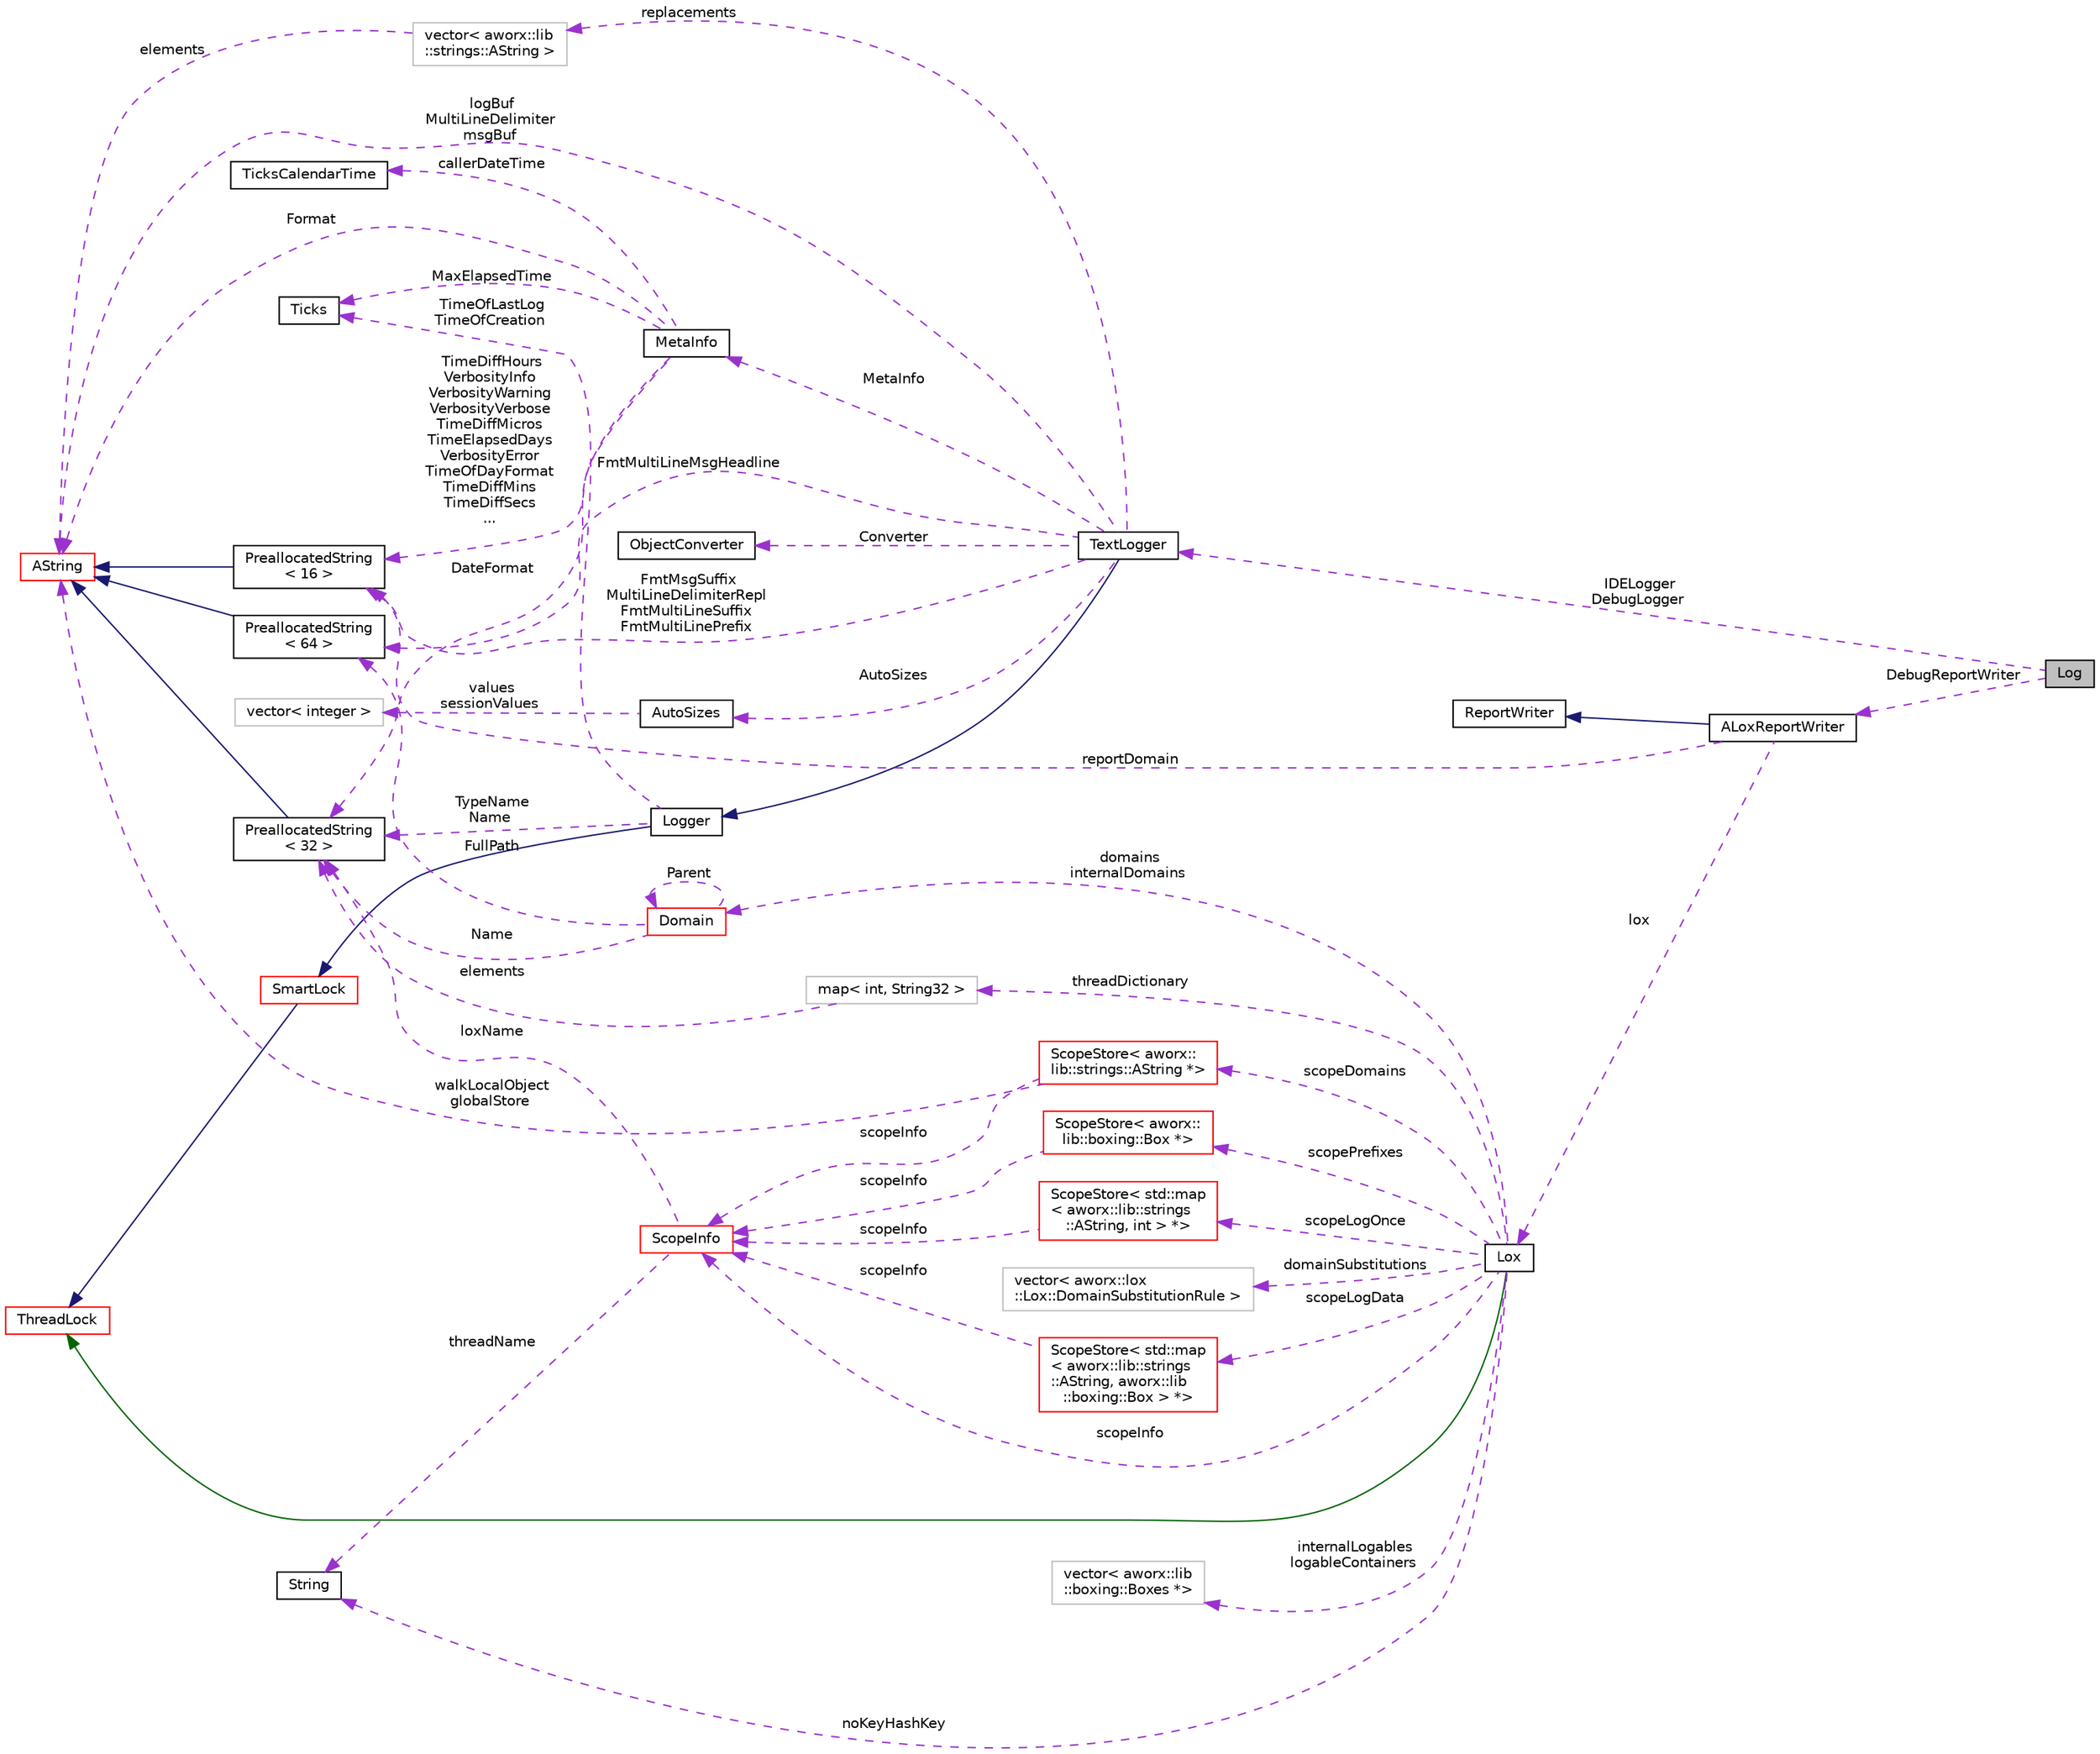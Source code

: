 digraph "Log"
{
  edge [fontname="Helvetica",fontsize="10",labelfontname="Helvetica",labelfontsize="10"];
  node [fontname="Helvetica",fontsize="10",shape=record];
  rankdir="LR";
  Node1 [label="Log",height=0.2,width=0.4,color="black", fillcolor="grey75", style="filled", fontcolor="black"];
  Node2 -> Node1 [dir="back",color="darkorchid3",fontsize="10",style="dashed",label=" IDELogger\nDebugLogger" ,fontname="Helvetica"];
  Node2 [label="TextLogger",height=0.2,width=0.4,color="black", fillcolor="white", style="filled",URL="$classaworx_1_1lox_1_1core_1_1textlogger_1_1TextLogger.html"];
  Node3 -> Node2 [dir="back",color="midnightblue",fontsize="10",style="solid",fontname="Helvetica"];
  Node3 [label="Logger",height=0.2,width=0.4,color="black", fillcolor="white", style="filled",URL="$classaworx_1_1lox_1_1core_1_1Logger.html"];
  Node4 -> Node3 [dir="back",color="midnightblue",fontsize="10",style="solid",fontname="Helvetica"];
  Node4 [label="SmartLock",height=0.2,width=0.4,color="red", fillcolor="white", style="filled",URL="$classaworx_1_1lib_1_1threads_1_1SmartLock.html"];
  Node5 -> Node4 [dir="back",color="midnightblue",fontsize="10",style="solid",fontname="Helvetica"];
  Node5 [label="ThreadLock",height=0.2,width=0.4,color="red", fillcolor="white", style="filled",URL="$classaworx_1_1lib_1_1threads_1_1ThreadLock.html"];
  Node16 -> Node3 [dir="back",color="darkorchid3",fontsize="10",style="dashed",label=" TimeOfLastLog\nTimeOfCreation" ,fontname="Helvetica"];
  Node16 [label="Ticks",height=0.2,width=0.4,color="black", fillcolor="white", style="filled",URL="$classaworx_1_1lib_1_1time_1_1Ticks.html"];
  Node17 -> Node3 [dir="back",color="darkorchid3",fontsize="10",style="dashed",label=" TypeName\nName" ,fontname="Helvetica"];
  Node17 [label="PreallocatedString\l\< 32 \>",height=0.2,width=0.4,color="black", fillcolor="white", style="filled",URL="$classaworx_1_1lib_1_1strings_1_1PreallocatedString.html"];
  Node12 -> Node17 [dir="back",color="midnightblue",fontsize="10",style="solid",fontname="Helvetica"];
  Node12 [label="AString",height=0.2,width=0.4,color="red", fillcolor="white", style="filled",URL="$classaworx_1_1lib_1_1strings_1_1AString.html"];
  Node18 -> Node2 [dir="back",color="darkorchid3",fontsize="10",style="dashed",label=" replacements" ,fontname="Helvetica"];
  Node18 [label="vector\< aworx::lib\l::strings::AString \>",height=0.2,width=0.4,color="grey75", fillcolor="white", style="filled"];
  Node12 -> Node18 [dir="back",color="darkorchid3",fontsize="10",style="dashed",label=" elements" ,fontname="Helvetica"];
  Node11 -> Node2 [dir="back",color="darkorchid3",fontsize="10",style="dashed",label=" FmtMultiLineMsgHeadline" ,fontname="Helvetica"];
  Node11 [label="PreallocatedString\l\< 64 \>",height=0.2,width=0.4,color="black", fillcolor="white", style="filled",URL="$classaworx_1_1lib_1_1strings_1_1PreallocatedString.html"];
  Node12 -> Node11 [dir="back",color="midnightblue",fontsize="10",style="solid",fontname="Helvetica"];
  Node19 -> Node2 [dir="back",color="darkorchid3",fontsize="10",style="dashed",label=" FmtMsgSuffix\nMultiLineDelimiterRepl\nFmtMultiLineSuffix\nFmtMultiLinePrefix" ,fontname="Helvetica"];
  Node19 [label="PreallocatedString\l\< 16 \>",height=0.2,width=0.4,color="black", fillcolor="white", style="filled",URL="$classaworx_1_1lib_1_1strings_1_1PreallocatedString.html"];
  Node12 -> Node19 [dir="back",color="midnightblue",fontsize="10",style="solid",fontname="Helvetica"];
  Node20 -> Node2 [dir="back",color="darkorchid3",fontsize="10",style="dashed",label=" AutoSizes" ,fontname="Helvetica"];
  Node20 [label="AutoSizes",height=0.2,width=0.4,color="black", fillcolor="white", style="filled",URL="$classaworx_1_1lib_1_1strings_1_1util_1_1AutoSizes.html"];
  Node21 -> Node20 [dir="back",color="darkorchid3",fontsize="10",style="dashed",label=" values\nsessionValues" ,fontname="Helvetica"];
  Node21 [label="vector\< integer \>",height=0.2,width=0.4,color="grey75", fillcolor="white", style="filled"];
  Node22 -> Node2 [dir="back",color="darkorchid3",fontsize="10",style="dashed",label=" MetaInfo" ,fontname="Helvetica"];
  Node22 [label="MetaInfo",height=0.2,width=0.4,color="black", fillcolor="white", style="filled",URL="$classaworx_1_1lox_1_1core_1_1textlogger_1_1MetaInfo.html"];
  Node19 -> Node22 [dir="back",color="darkorchid3",fontsize="10",style="dashed",label=" TimeDiffHours\nVerbosityInfo\nVerbosityWarning\nVerbosityVerbose\nTimeDiffMicros\nTimeElapsedDays\nVerbosityError\nTimeOfDayFormat\nTimeDiffMins\nTimeDiffSecs\n..." ,fontname="Helvetica"];
  Node16 -> Node22 [dir="back",color="darkorchid3",fontsize="10",style="dashed",label=" MaxElapsedTime" ,fontname="Helvetica"];
  Node12 -> Node22 [dir="back",color="darkorchid3",fontsize="10",style="dashed",label=" Format" ,fontname="Helvetica"];
  Node17 -> Node22 [dir="back",color="darkorchid3",fontsize="10",style="dashed",label=" DateFormat" ,fontname="Helvetica"];
  Node23 -> Node22 [dir="back",color="darkorchid3",fontsize="10",style="dashed",label=" callerDateTime" ,fontname="Helvetica"];
  Node23 [label="TicksCalendarTime",height=0.2,width=0.4,color="black", fillcolor="white", style="filled",URL="$classaworx_1_1lib_1_1time_1_1TicksCalendarTime.html"];
  Node12 -> Node2 [dir="back",color="darkorchid3",fontsize="10",style="dashed",label=" logBuf\nMultiLineDelimiter\nmsgBuf" ,fontname="Helvetica"];
  Node24 -> Node2 [dir="back",color="darkorchid3",fontsize="10",style="dashed",label=" Converter" ,fontname="Helvetica"];
  Node24 [label="ObjectConverter",height=0.2,width=0.4,color="black", fillcolor="white", style="filled",URL="$classaworx_1_1lox_1_1core_1_1textlogger_1_1ObjectConverter.html"];
  Node25 -> Node1 [dir="back",color="darkorchid3",fontsize="10",style="dashed",label=" DebugReportWriter" ,fontname="Helvetica"];
  Node25 [label="ALoxReportWriter",height=0.2,width=0.4,color="black", fillcolor="white", style="filled",URL="$classaworx_1_1lox_1_1ALoxReportWriter.html"];
  Node26 -> Node25 [dir="back",color="midnightblue",fontsize="10",style="solid",fontname="Helvetica"];
  Node26 [label="ReportWriter",height=0.2,width=0.4,color="black", fillcolor="white", style="filled",URL="$classaworx_1_1lib_1_1lang_1_1ReportWriter.html"];
  Node19 -> Node25 [dir="back",color="darkorchid3",fontsize="10",style="dashed",label=" reportDomain" ,fontname="Helvetica"];
  Node27 -> Node25 [dir="back",color="darkorchid3",fontsize="10",style="dashed",label=" lox" ,fontname="Helvetica"];
  Node27 [label="Lox",height=0.2,width=0.4,color="black", fillcolor="white", style="filled",URL="$classaworx_1_1lox_1_1Lox.html"];
  Node5 -> Node27 [dir="back",color="darkgreen",fontsize="10",style="solid",fontname="Helvetica"];
  Node8 -> Node27 [dir="back",color="darkorchid3",fontsize="10",style="dashed",label=" noKeyHashKey" ,fontname="Helvetica"];
  Node8 [label="String",height=0.2,width=0.4,color="black", fillcolor="white", style="filled",URL="$classaworx_1_1lib_1_1strings_1_1String.html"];
  Node28 -> Node27 [dir="back",color="darkorchid3",fontsize="10",style="dashed",label=" scopeLogData" ,fontname="Helvetica"];
  Node28 [label="ScopeStore\< std::map\l\< aworx::lib::strings\l::AString, aworx::lib\l::boxing::Box \> *\>",height=0.2,width=0.4,color="red", fillcolor="white", style="filled",URL="$classaworx_1_1lox_1_1core_1_1ScopeStore.html"];
  Node29 -> Node28 [dir="back",color="darkorchid3",fontsize="10",style="dashed",label=" scopeInfo" ,fontname="Helvetica"];
  Node29 [label="ScopeInfo",height=0.2,width=0.4,color="red", fillcolor="white", style="filled",URL="$classaworx_1_1lox_1_1core_1_1ScopeInfo.html"];
  Node8 -> Node29 [dir="back",color="darkorchid3",fontsize="10",style="dashed",label=" threadName" ,fontname="Helvetica"];
  Node17 -> Node29 [dir="back",color="darkorchid3",fontsize="10",style="dashed",label=" loxName" ,fontname="Helvetica"];
  Node46 -> Node27 [dir="back",color="darkorchid3",fontsize="10",style="dashed",label=" scopeDomains" ,fontname="Helvetica"];
  Node46 [label="ScopeStore\< aworx::\llib::strings::AString *\>",height=0.2,width=0.4,color="red", fillcolor="white", style="filled",URL="$classaworx_1_1lox_1_1core_1_1ScopeStore.html"];
  Node29 -> Node46 [dir="back",color="darkorchid3",fontsize="10",style="dashed",label=" scopeInfo" ,fontname="Helvetica"];
  Node12 -> Node46 [dir="back",color="darkorchid3",fontsize="10",style="dashed",label=" walkLocalObject\nglobalStore" ,fontname="Helvetica"];
  Node29 -> Node27 [dir="back",color="darkorchid3",fontsize="10",style="dashed",label=" scopeInfo" ,fontname="Helvetica"];
  Node50 -> Node27 [dir="back",color="darkorchid3",fontsize="10",style="dashed",label=" scopePrefixes" ,fontname="Helvetica"];
  Node50 [label="ScopeStore\< aworx::\llib::boxing::Box *\>",height=0.2,width=0.4,color="red", fillcolor="white", style="filled",URL="$classaworx_1_1lox_1_1core_1_1ScopeStore.html"];
  Node29 -> Node50 [dir="back",color="darkorchid3",fontsize="10",style="dashed",label=" scopeInfo" ,fontname="Helvetica"];
  Node54 -> Node27 [dir="back",color="darkorchid3",fontsize="10",style="dashed",label=" threadDictionary" ,fontname="Helvetica"];
  Node54 [label="map\< int, String32 \>",height=0.2,width=0.4,color="grey75", fillcolor="white", style="filled"];
  Node17 -> Node54 [dir="back",color="darkorchid3",fontsize="10",style="dashed",label=" elements" ,fontname="Helvetica"];
  Node55 -> Node27 [dir="back",color="darkorchid3",fontsize="10",style="dashed",label=" domainSubstitutions" ,fontname="Helvetica"];
  Node55 [label="vector\< aworx::lox\l::Lox::DomainSubstitutionRule \>",height=0.2,width=0.4,color="grey75", fillcolor="white", style="filled"];
  Node57 -> Node27 [dir="back",color="darkorchid3",fontsize="10",style="dashed",label=" scopeLogOnce" ,fontname="Helvetica"];
  Node57 [label="ScopeStore\< std::map\l\< aworx::lib::strings\l::AString, int \> *\>",height=0.2,width=0.4,color="red", fillcolor="white", style="filled",URL="$classaworx_1_1lox_1_1core_1_1ScopeStore.html"];
  Node29 -> Node57 [dir="back",color="darkorchid3",fontsize="10",style="dashed",label=" scopeInfo" ,fontname="Helvetica"];
  Node62 -> Node27 [dir="back",color="darkorchid3",fontsize="10",style="dashed",label=" internalLogables\nlogableContainers" ,fontname="Helvetica"];
  Node62 [label="vector\< aworx::lib\l::boxing::Boxes *\>",height=0.2,width=0.4,color="grey75", fillcolor="white", style="filled"];
  Node65 -> Node27 [dir="back",color="darkorchid3",fontsize="10",style="dashed",label=" domains\ninternalDomains" ,fontname="Helvetica"];
  Node65 [label="Domain",height=0.2,width=0.4,color="red", fillcolor="white", style="filled",URL="$classaworx_1_1lox_1_1core_1_1Domain.html"];
  Node11 -> Node65 [dir="back",color="darkorchid3",fontsize="10",style="dashed",label=" FullPath" ,fontname="Helvetica"];
  Node17 -> Node65 [dir="back",color="darkorchid3",fontsize="10",style="dashed",label=" Name" ,fontname="Helvetica"];
  Node65 -> Node65 [dir="back",color="darkorchid3",fontsize="10",style="dashed",label=" Parent" ,fontname="Helvetica"];
}
